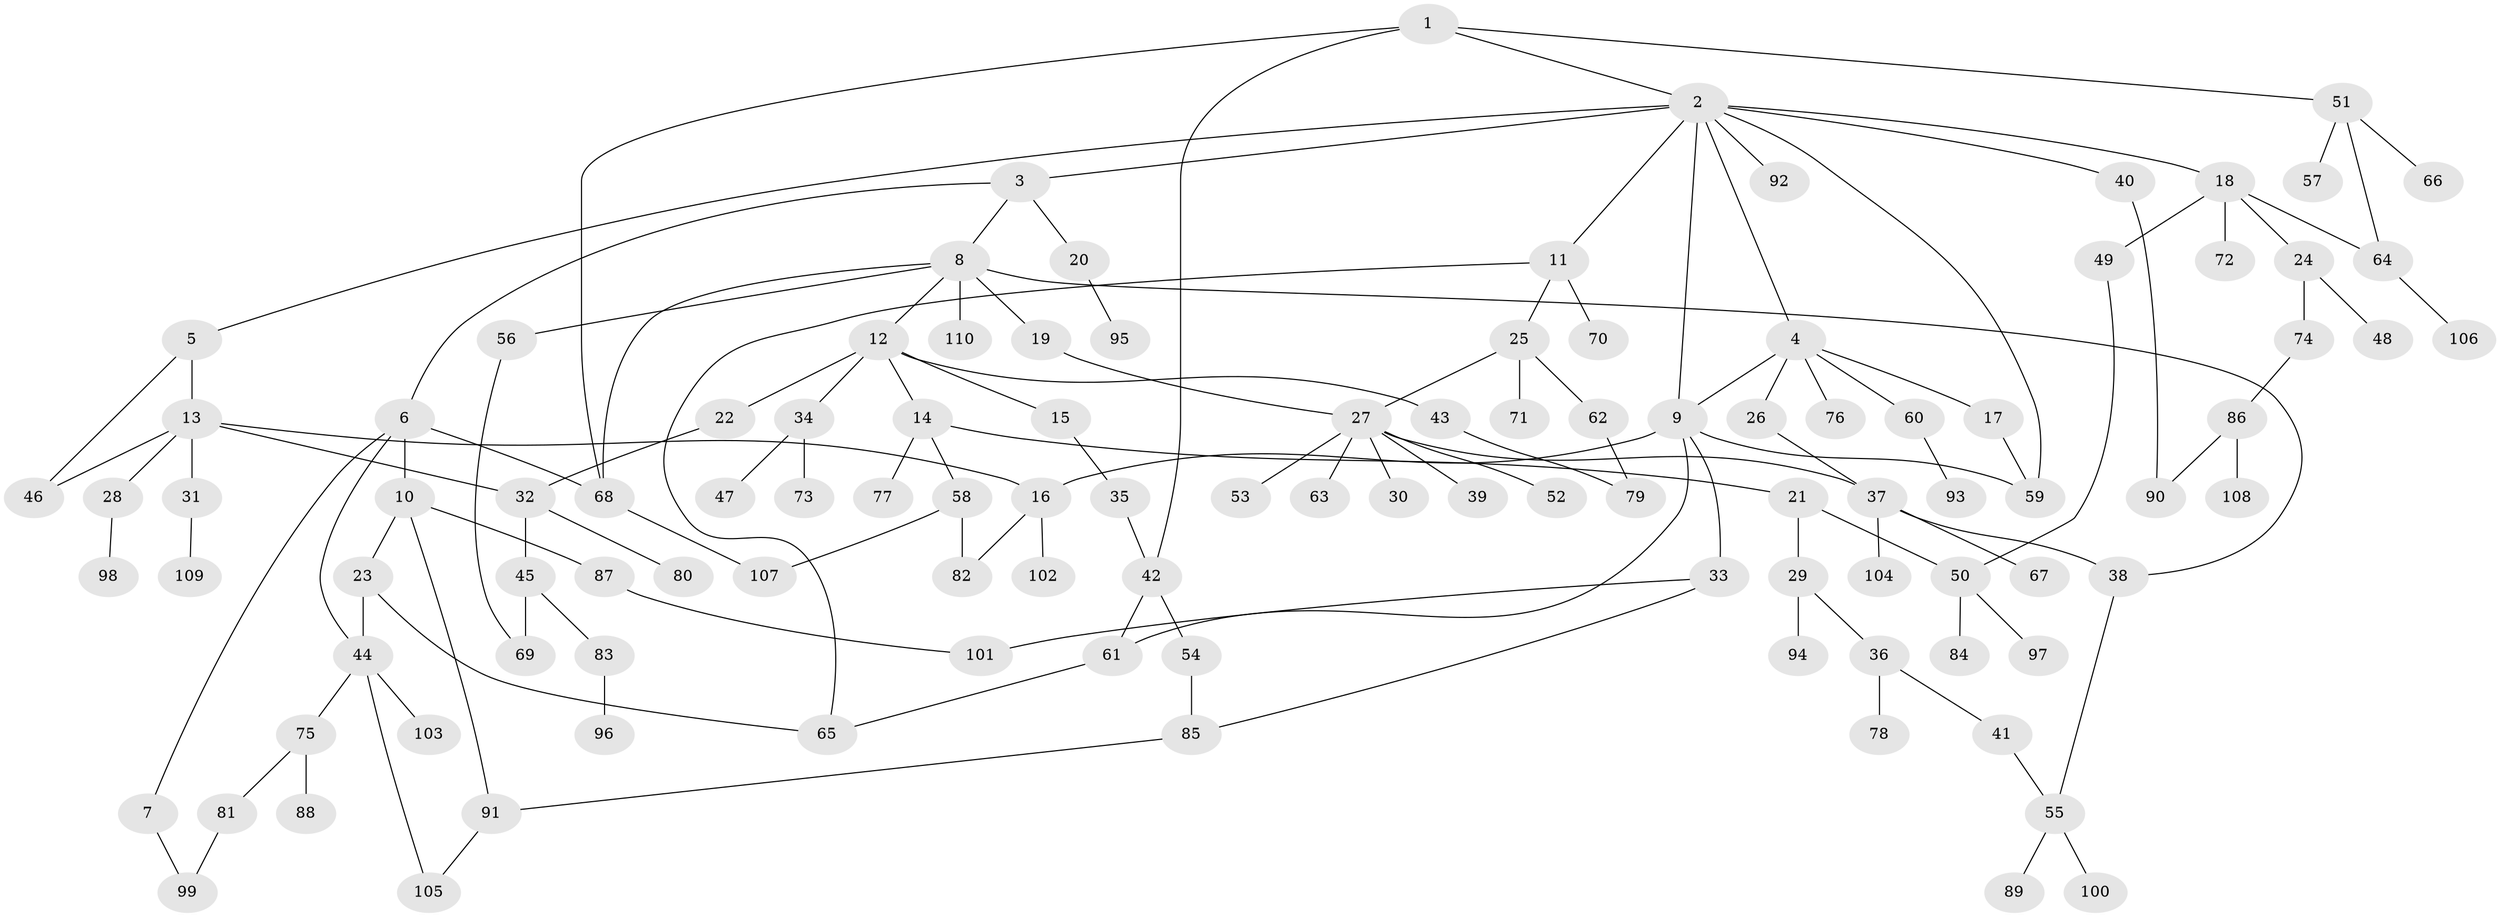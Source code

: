 // Generated by graph-tools (version 1.1) at 2025/49/03/09/25 03:49:16]
// undirected, 110 vertices, 138 edges
graph export_dot {
graph [start="1"]
  node [color=gray90,style=filled];
  1;
  2;
  3;
  4;
  5;
  6;
  7;
  8;
  9;
  10;
  11;
  12;
  13;
  14;
  15;
  16;
  17;
  18;
  19;
  20;
  21;
  22;
  23;
  24;
  25;
  26;
  27;
  28;
  29;
  30;
  31;
  32;
  33;
  34;
  35;
  36;
  37;
  38;
  39;
  40;
  41;
  42;
  43;
  44;
  45;
  46;
  47;
  48;
  49;
  50;
  51;
  52;
  53;
  54;
  55;
  56;
  57;
  58;
  59;
  60;
  61;
  62;
  63;
  64;
  65;
  66;
  67;
  68;
  69;
  70;
  71;
  72;
  73;
  74;
  75;
  76;
  77;
  78;
  79;
  80;
  81;
  82;
  83;
  84;
  85;
  86;
  87;
  88;
  89;
  90;
  91;
  92;
  93;
  94;
  95;
  96;
  97;
  98;
  99;
  100;
  101;
  102;
  103;
  104;
  105;
  106;
  107;
  108;
  109;
  110;
  1 -- 2;
  1 -- 42;
  1 -- 51;
  1 -- 68;
  2 -- 3;
  2 -- 4;
  2 -- 5;
  2 -- 11;
  2 -- 18;
  2 -- 40;
  2 -- 59;
  2 -- 92;
  2 -- 9;
  3 -- 6;
  3 -- 8;
  3 -- 20;
  4 -- 9;
  4 -- 17;
  4 -- 26;
  4 -- 60;
  4 -- 76;
  5 -- 13;
  5 -- 46;
  6 -- 7;
  6 -- 10;
  6 -- 68;
  6 -- 44;
  7 -- 99;
  8 -- 12;
  8 -- 19;
  8 -- 38;
  8 -- 56;
  8 -- 68;
  8 -- 110;
  9 -- 33;
  9 -- 61;
  9 -- 59;
  9 -- 16;
  10 -- 23;
  10 -- 87;
  10 -- 91;
  11 -- 25;
  11 -- 70;
  11 -- 65;
  12 -- 14;
  12 -- 15;
  12 -- 22;
  12 -- 34;
  12 -- 43;
  13 -- 16;
  13 -- 28;
  13 -- 31;
  13 -- 32;
  13 -- 46;
  14 -- 21;
  14 -- 58;
  14 -- 77;
  15 -- 35;
  16 -- 102;
  16 -- 82;
  17 -- 59;
  18 -- 24;
  18 -- 49;
  18 -- 64;
  18 -- 72;
  19 -- 27;
  20 -- 95;
  21 -- 29;
  21 -- 50;
  22 -- 32;
  23 -- 44;
  23 -- 65;
  24 -- 48;
  24 -- 74;
  25 -- 62;
  25 -- 71;
  25 -- 27;
  26 -- 37;
  27 -- 30;
  27 -- 39;
  27 -- 52;
  27 -- 53;
  27 -- 63;
  27 -- 37;
  28 -- 98;
  29 -- 36;
  29 -- 94;
  31 -- 109;
  32 -- 45;
  32 -- 80;
  33 -- 85;
  33 -- 101;
  34 -- 47;
  34 -- 73;
  35 -- 42;
  36 -- 41;
  36 -- 78;
  37 -- 67;
  37 -- 104;
  37 -- 38;
  38 -- 55;
  40 -- 90;
  41 -- 55;
  42 -- 54;
  42 -- 61;
  43 -- 79;
  44 -- 75;
  44 -- 103;
  44 -- 105;
  45 -- 69;
  45 -- 83;
  49 -- 50;
  50 -- 84;
  50 -- 97;
  51 -- 57;
  51 -- 66;
  51 -- 64;
  54 -- 85;
  55 -- 89;
  55 -- 100;
  56 -- 69;
  58 -- 82;
  58 -- 107;
  60 -- 93;
  61 -- 65;
  62 -- 79;
  64 -- 106;
  68 -- 107;
  74 -- 86;
  75 -- 81;
  75 -- 88;
  81 -- 99;
  83 -- 96;
  85 -- 91;
  86 -- 90;
  86 -- 108;
  87 -- 101;
  91 -- 105;
}
